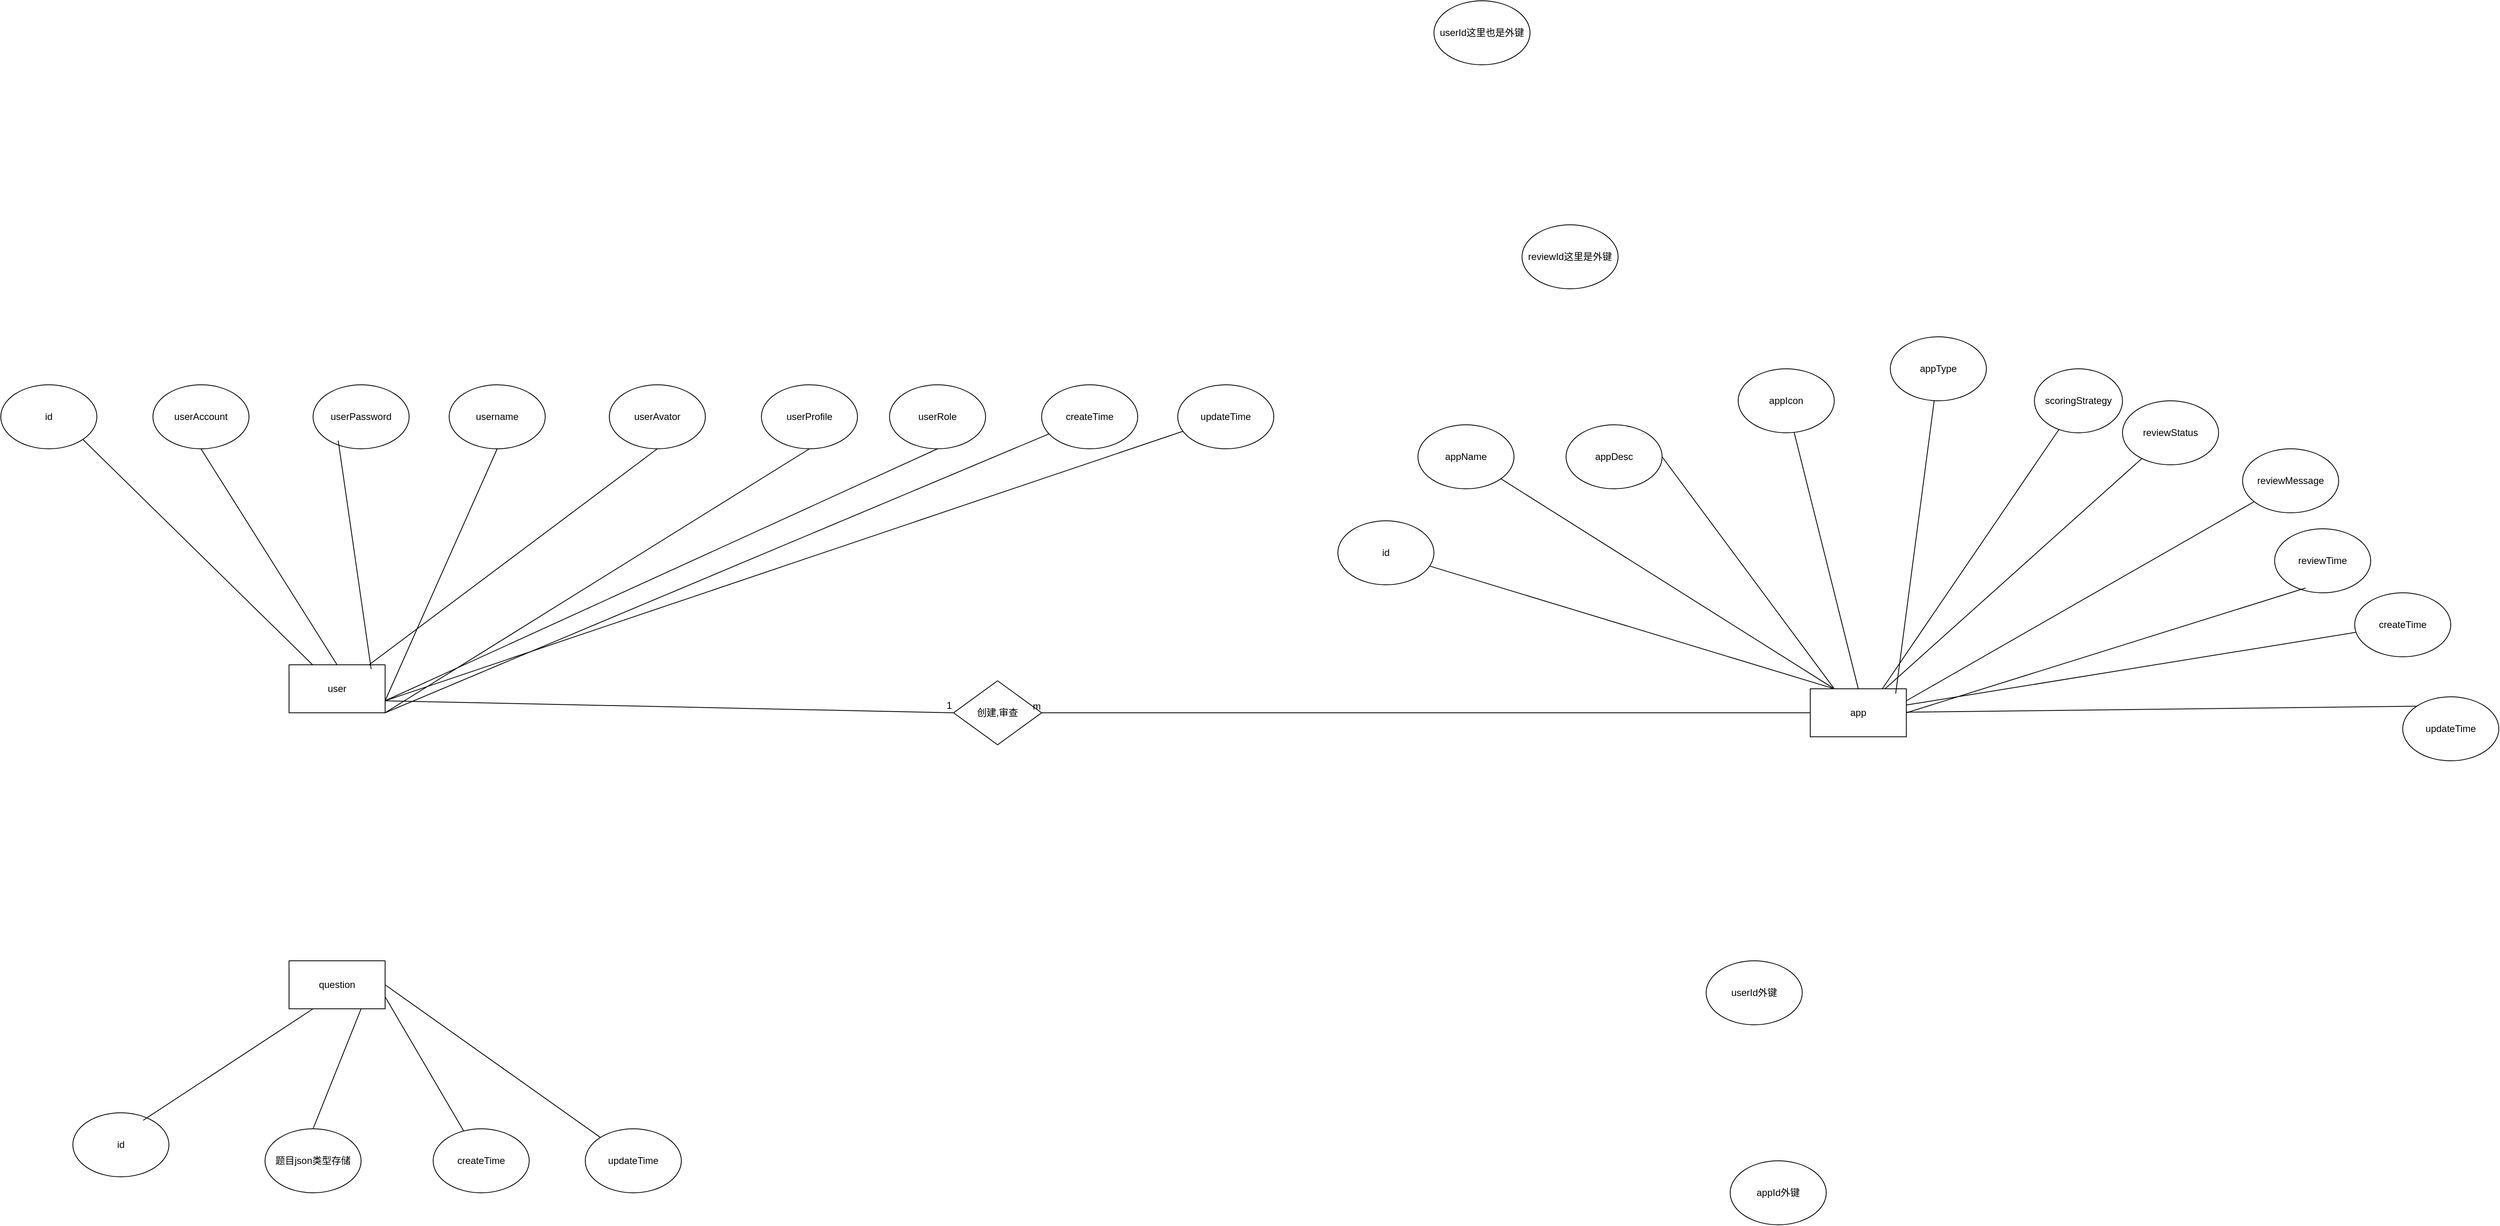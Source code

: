 <mxfile version="25.0.3">
  <diagram id="R2lEEEUBdFMjLlhIrx00" name="Page-1">
    <mxGraphModel dx="2636" dy="1469" grid="1" gridSize="10" guides="1" tooltips="1" connect="1" arrows="1" fold="1" page="1" pageScale="1" pageWidth="850" pageHeight="1100" math="0" shadow="0" extFonts="Permanent Marker^https://fonts.googleapis.com/css?family=Permanent+Marker">
      <root>
        <mxCell id="0" />
        <mxCell id="1" parent="0" />
        <mxCell id="K6a7c0_sba37CNrSZ4sq-1" value="app" style="rounded=0;whiteSpace=wrap;html=1;" vertex="1" parent="1">
          <mxGeometry x="2540" y="1420" width="120" height="60" as="geometry" />
        </mxCell>
        <mxCell id="K6a7c0_sba37CNrSZ4sq-2" value="id" style="ellipse;whiteSpace=wrap;html=1;" vertex="1" parent="1">
          <mxGeometry x="1950" y="1210" width="120" height="80" as="geometry" />
        </mxCell>
        <mxCell id="K6a7c0_sba37CNrSZ4sq-3" value="appName" style="ellipse;whiteSpace=wrap;html=1;" vertex="1" parent="1">
          <mxGeometry x="2050" y="1090" width="120" height="80" as="geometry" />
        </mxCell>
        <mxCell id="K6a7c0_sba37CNrSZ4sq-4" value="appDesc" style="ellipse;whiteSpace=wrap;html=1;" vertex="1" parent="1">
          <mxGeometry x="2235" y="1090" width="120" height="80" as="geometry" />
        </mxCell>
        <mxCell id="K6a7c0_sba37CNrSZ4sq-5" value="appIcon" style="ellipse;whiteSpace=wrap;html=1;" vertex="1" parent="1">
          <mxGeometry x="2450" y="1020" width="120" height="80" as="geometry" />
        </mxCell>
        <mxCell id="K6a7c0_sba37CNrSZ4sq-7" value="appType" style="ellipse;whiteSpace=wrap;html=1;" vertex="1" parent="1">
          <mxGeometry x="2640" y="980" width="120" height="80" as="geometry" />
        </mxCell>
        <mxCell id="K6a7c0_sba37CNrSZ4sq-8" value="scoringStrategy" style="ellipse;whiteSpace=wrap;html=1;" vertex="1" parent="1">
          <mxGeometry x="2820" y="1020" width="110" height="80" as="geometry" />
        </mxCell>
        <mxCell id="K6a7c0_sba37CNrSZ4sq-9" value="reviewStatus" style="ellipse;whiteSpace=wrap;html=1;" vertex="1" parent="1">
          <mxGeometry x="2930" y="1060" width="120" height="80" as="geometry" />
        </mxCell>
        <mxCell id="K6a7c0_sba37CNrSZ4sq-10" value="reviewMessage" style="ellipse;whiteSpace=wrap;html=1;" vertex="1" parent="1">
          <mxGeometry x="3080" y="1120" width="120" height="80" as="geometry" />
        </mxCell>
        <mxCell id="K6a7c0_sba37CNrSZ4sq-13" value="reviewId这里是外键" style="ellipse;whiteSpace=wrap;html=1;" vertex="1" parent="1">
          <mxGeometry x="2180" y="840" width="120" height="80" as="geometry" />
        </mxCell>
        <mxCell id="K6a7c0_sba37CNrSZ4sq-14" value="reviewTime" style="ellipse;whiteSpace=wrap;html=1;" vertex="1" parent="1">
          <mxGeometry x="3120" y="1220" width="120" height="80" as="geometry" />
        </mxCell>
        <mxCell id="K6a7c0_sba37CNrSZ4sq-15" value="userId这里也是外键" style="ellipse;whiteSpace=wrap;html=1;" vertex="1" parent="1">
          <mxGeometry x="2070" y="560" width="120" height="80" as="geometry" />
        </mxCell>
        <mxCell id="K6a7c0_sba37CNrSZ4sq-16" value="createTime" style="ellipse;whiteSpace=wrap;html=1;" vertex="1" parent="1">
          <mxGeometry x="3220" y="1300" width="120" height="80" as="geometry" />
        </mxCell>
        <mxCell id="K6a7c0_sba37CNrSZ4sq-17" value="updateTime" style="ellipse;whiteSpace=wrap;html=1;" vertex="1" parent="1">
          <mxGeometry x="3280" y="1430" width="120" height="80" as="geometry" />
        </mxCell>
        <mxCell id="K6a7c0_sba37CNrSZ4sq-20" value="" style="endArrow=none;html=1;rounded=0;entryX=0.25;entryY=0;entryDx=0;entryDy=0;" edge="1" parent="1" source="K6a7c0_sba37CNrSZ4sq-2" target="K6a7c0_sba37CNrSZ4sq-1">
          <mxGeometry width="50" height="50" relative="1" as="geometry">
            <mxPoint x="2390" y="1120" as="sourcePoint" />
            <mxPoint x="2440" y="1070" as="targetPoint" />
          </mxGeometry>
        </mxCell>
        <mxCell id="K6a7c0_sba37CNrSZ4sq-22" value="" style="endArrow=none;html=1;rounded=0;entryX=0.25;entryY=0;entryDx=0;entryDy=0;" edge="1" parent="1" source="K6a7c0_sba37CNrSZ4sq-3" target="K6a7c0_sba37CNrSZ4sq-1">
          <mxGeometry width="50" height="50" relative="1" as="geometry">
            <mxPoint x="2390" y="1120" as="sourcePoint" />
            <mxPoint x="2440" y="1070" as="targetPoint" />
          </mxGeometry>
        </mxCell>
        <mxCell id="K6a7c0_sba37CNrSZ4sq-24" value="" style="endArrow=none;html=1;rounded=0;exitX=1;exitY=0.5;exitDx=0;exitDy=0;entryX=0.25;entryY=0;entryDx=0;entryDy=0;" edge="1" parent="1" source="K6a7c0_sba37CNrSZ4sq-4" target="K6a7c0_sba37CNrSZ4sq-1">
          <mxGeometry width="50" height="50" relative="1" as="geometry">
            <mxPoint x="2390" y="1120" as="sourcePoint" />
            <mxPoint x="2560" y="1380" as="targetPoint" />
          </mxGeometry>
        </mxCell>
        <mxCell id="K6a7c0_sba37CNrSZ4sq-25" value="" style="endArrow=none;html=1;rounded=0;entryX=0.5;entryY=0;entryDx=0;entryDy=0;" edge="1" parent="1" source="K6a7c0_sba37CNrSZ4sq-5" target="K6a7c0_sba37CNrSZ4sq-1">
          <mxGeometry width="50" height="50" relative="1" as="geometry">
            <mxPoint x="3260" y="1390" as="sourcePoint" />
            <mxPoint x="3310" y="1340" as="targetPoint" />
          </mxGeometry>
        </mxCell>
        <mxCell id="K6a7c0_sba37CNrSZ4sq-26" value="" style="endArrow=none;html=1;rounded=0;entryX=0.889;entryY=0.1;entryDx=0;entryDy=0;entryPerimeter=0;" edge="1" parent="1" source="K6a7c0_sba37CNrSZ4sq-7" target="K6a7c0_sba37CNrSZ4sq-1">
          <mxGeometry width="50" height="50" relative="1" as="geometry">
            <mxPoint x="3260" y="1390" as="sourcePoint" />
            <mxPoint x="3310" y="1340" as="targetPoint" />
          </mxGeometry>
        </mxCell>
        <mxCell id="K6a7c0_sba37CNrSZ4sq-27" value="" style="endArrow=none;html=1;rounded=0;entryX=0.75;entryY=0;entryDx=0;entryDy=0;" edge="1" parent="1" source="K6a7c0_sba37CNrSZ4sq-8" target="K6a7c0_sba37CNrSZ4sq-1">
          <mxGeometry width="50" height="50" relative="1" as="geometry">
            <mxPoint x="3260" y="1390" as="sourcePoint" />
            <mxPoint x="3310" y="1340" as="targetPoint" />
          </mxGeometry>
        </mxCell>
        <mxCell id="K6a7c0_sba37CNrSZ4sq-28" value="" style="endArrow=none;html=1;rounded=0;" edge="1" parent="1" source="K6a7c0_sba37CNrSZ4sq-9" target="K6a7c0_sba37CNrSZ4sq-1">
          <mxGeometry width="50" height="50" relative="1" as="geometry">
            <mxPoint x="3260" y="1390" as="sourcePoint" />
            <mxPoint x="3310" y="1340" as="targetPoint" />
          </mxGeometry>
        </mxCell>
        <mxCell id="K6a7c0_sba37CNrSZ4sq-29" value="" style="endArrow=none;html=1;rounded=0;entryX=1;entryY=0.25;entryDx=0;entryDy=0;" edge="1" parent="1" source="K6a7c0_sba37CNrSZ4sq-10" target="K6a7c0_sba37CNrSZ4sq-1">
          <mxGeometry width="50" height="50" relative="1" as="geometry">
            <mxPoint x="3260" y="1390" as="sourcePoint" />
            <mxPoint x="3310" y="1340" as="targetPoint" />
          </mxGeometry>
        </mxCell>
        <mxCell id="K6a7c0_sba37CNrSZ4sq-30" value="" style="endArrow=none;html=1;rounded=0;exitX=0.322;exitY=0.925;exitDx=0;exitDy=0;exitPerimeter=0;entryX=1;entryY=0.5;entryDx=0;entryDy=0;" edge="1" parent="1" source="K6a7c0_sba37CNrSZ4sq-14" target="K6a7c0_sba37CNrSZ4sq-1">
          <mxGeometry width="50" height="50" relative="1" as="geometry">
            <mxPoint x="3260" y="1390" as="sourcePoint" />
            <mxPoint x="3310" y="1340" as="targetPoint" />
          </mxGeometry>
        </mxCell>
        <mxCell id="K6a7c0_sba37CNrSZ4sq-31" value="" style="endArrow=none;html=1;rounded=0;" edge="1" parent="1" source="K6a7c0_sba37CNrSZ4sq-16" target="K6a7c0_sba37CNrSZ4sq-1">
          <mxGeometry width="50" height="50" relative="1" as="geometry">
            <mxPoint x="3260" y="1390" as="sourcePoint" />
            <mxPoint x="3310" y="1340" as="targetPoint" />
          </mxGeometry>
        </mxCell>
        <mxCell id="K6a7c0_sba37CNrSZ4sq-32" value="" style="endArrow=none;html=1;rounded=0;exitX=0;exitY=0;exitDx=0;exitDy=0;" edge="1" parent="1" source="K6a7c0_sba37CNrSZ4sq-17" target="K6a7c0_sba37CNrSZ4sq-1">
          <mxGeometry width="50" height="50" relative="1" as="geometry">
            <mxPoint x="3260" y="1390" as="sourcePoint" />
            <mxPoint x="3310" y="1340" as="targetPoint" />
          </mxGeometry>
        </mxCell>
        <mxCell id="K6a7c0_sba37CNrSZ4sq-33" value="user" style="rounded=0;whiteSpace=wrap;html=1;" vertex="1" parent="1">
          <mxGeometry x="640" y="1390" width="120" height="60" as="geometry" />
        </mxCell>
        <mxCell id="K6a7c0_sba37CNrSZ4sq-34" value="id" style="ellipse;whiteSpace=wrap;html=1;" vertex="1" parent="1">
          <mxGeometry x="280" y="1040" width="120" height="80" as="geometry" />
        </mxCell>
        <mxCell id="K6a7c0_sba37CNrSZ4sq-35" value="userAccount" style="ellipse;whiteSpace=wrap;html=1;" vertex="1" parent="1">
          <mxGeometry x="470" y="1040" width="120" height="80" as="geometry" />
        </mxCell>
        <mxCell id="K6a7c0_sba37CNrSZ4sq-36" value="userPassword" style="ellipse;whiteSpace=wrap;html=1;" vertex="1" parent="1">
          <mxGeometry x="670" y="1040" width="120" height="80" as="geometry" />
        </mxCell>
        <mxCell id="K6a7c0_sba37CNrSZ4sq-37" value="username" style="ellipse;whiteSpace=wrap;html=1;" vertex="1" parent="1">
          <mxGeometry x="840" y="1040" width="120" height="80" as="geometry" />
        </mxCell>
        <mxCell id="K6a7c0_sba37CNrSZ4sq-40" value="userAvator" style="ellipse;whiteSpace=wrap;html=1;" vertex="1" parent="1">
          <mxGeometry x="1040" y="1040" width="120" height="80" as="geometry" />
        </mxCell>
        <mxCell id="K6a7c0_sba37CNrSZ4sq-41" value="userProfile" style="ellipse;whiteSpace=wrap;html=1;" vertex="1" parent="1">
          <mxGeometry x="1230" y="1040" width="120" height="80" as="geometry" />
        </mxCell>
        <mxCell id="K6a7c0_sba37CNrSZ4sq-42" value="userRole" style="ellipse;whiteSpace=wrap;html=1;" vertex="1" parent="1">
          <mxGeometry x="1390" y="1040" width="120" height="80" as="geometry" />
        </mxCell>
        <mxCell id="K6a7c0_sba37CNrSZ4sq-43" value="createTime" style="ellipse;whiteSpace=wrap;html=1;" vertex="1" parent="1">
          <mxGeometry x="1580" y="1040" width="120" height="80" as="geometry" />
        </mxCell>
        <mxCell id="K6a7c0_sba37CNrSZ4sq-44" value="updateTime" style="ellipse;whiteSpace=wrap;html=1;" vertex="1" parent="1">
          <mxGeometry x="1750" y="1040" width="120" height="80" as="geometry" />
        </mxCell>
        <mxCell id="K6a7c0_sba37CNrSZ4sq-45" value="" style="endArrow=none;html=1;rounded=0;exitX=1;exitY=1;exitDx=0;exitDy=0;" edge="1" parent="1" source="K6a7c0_sba37CNrSZ4sq-34" target="K6a7c0_sba37CNrSZ4sq-33">
          <mxGeometry width="50" height="50" relative="1" as="geometry">
            <mxPoint x="660" y="950" as="sourcePoint" />
            <mxPoint x="710" y="900" as="targetPoint" />
          </mxGeometry>
        </mxCell>
        <mxCell id="K6a7c0_sba37CNrSZ4sq-46" value="" style="endArrow=none;html=1;rounded=0;exitX=0.5;exitY=1;exitDx=0;exitDy=0;entryX=0.5;entryY=0;entryDx=0;entryDy=0;" edge="1" parent="1" source="K6a7c0_sba37CNrSZ4sq-35" target="K6a7c0_sba37CNrSZ4sq-33">
          <mxGeometry width="50" height="50" relative="1" as="geometry">
            <mxPoint x="660" y="950" as="sourcePoint" />
            <mxPoint x="710" y="900" as="targetPoint" />
          </mxGeometry>
        </mxCell>
        <mxCell id="K6a7c0_sba37CNrSZ4sq-47" value="" style="endArrow=none;html=1;rounded=0;entryX=0.262;entryY=0.872;entryDx=0;entryDy=0;entryPerimeter=0;exitX=0.855;exitY=0.089;exitDx=0;exitDy=0;exitPerimeter=0;" edge="1" parent="1" source="K6a7c0_sba37CNrSZ4sq-33" target="K6a7c0_sba37CNrSZ4sq-36">
          <mxGeometry width="50" height="50" relative="1" as="geometry">
            <mxPoint x="550" y="1100" as="sourcePoint" />
            <mxPoint x="600" y="1050" as="targetPoint" />
          </mxGeometry>
        </mxCell>
        <mxCell id="K6a7c0_sba37CNrSZ4sq-48" value="" style="endArrow=none;html=1;rounded=0;exitX=1;exitY=0.75;exitDx=0;exitDy=0;entryX=0.5;entryY=1;entryDx=0;entryDy=0;" edge="1" parent="1" source="K6a7c0_sba37CNrSZ4sq-33" target="K6a7c0_sba37CNrSZ4sq-37">
          <mxGeometry width="50" height="50" relative="1" as="geometry">
            <mxPoint x="860" y="1140" as="sourcePoint" />
            <mxPoint x="910" y="1090" as="targetPoint" />
          </mxGeometry>
        </mxCell>
        <mxCell id="K6a7c0_sba37CNrSZ4sq-49" value="" style="endArrow=none;html=1;rounded=0;entryX=0.5;entryY=1;entryDx=0;entryDy=0;" edge="1" parent="1" source="K6a7c0_sba37CNrSZ4sq-33" target="K6a7c0_sba37CNrSZ4sq-40">
          <mxGeometry width="50" height="50" relative="1" as="geometry">
            <mxPoint x="580" y="1270" as="sourcePoint" />
            <mxPoint x="850" y="1260" as="targetPoint" />
          </mxGeometry>
        </mxCell>
        <mxCell id="K6a7c0_sba37CNrSZ4sq-50" value="" style="endArrow=none;html=1;rounded=0;entryX=0.5;entryY=1;entryDx=0;entryDy=0;exitX=1;exitY=1;exitDx=0;exitDy=0;" edge="1" parent="1" source="K6a7c0_sba37CNrSZ4sq-33" target="K6a7c0_sba37CNrSZ4sq-41">
          <mxGeometry width="50" height="50" relative="1" as="geometry">
            <mxPoint x="960" y="1270" as="sourcePoint" />
            <mxPoint x="1010" y="1220" as="targetPoint" />
          </mxGeometry>
        </mxCell>
        <mxCell id="K6a7c0_sba37CNrSZ4sq-51" value="" style="endArrow=none;html=1;rounded=0;entryX=0.5;entryY=1;entryDx=0;entryDy=0;exitX=1;exitY=0.75;exitDx=0;exitDy=0;" edge="1" parent="1" source="K6a7c0_sba37CNrSZ4sq-33" target="K6a7c0_sba37CNrSZ4sq-42">
          <mxGeometry width="50" height="50" relative="1" as="geometry">
            <mxPoint x="1300" y="1290" as="sourcePoint" />
            <mxPoint x="1350" y="1240" as="targetPoint" />
          </mxGeometry>
        </mxCell>
        <mxCell id="K6a7c0_sba37CNrSZ4sq-52" value="" style="endArrow=none;html=1;rounded=0;exitX=1;exitY=1;exitDx=0;exitDy=0;" edge="1" parent="1" source="K6a7c0_sba37CNrSZ4sq-33" target="K6a7c0_sba37CNrSZ4sq-43">
          <mxGeometry width="50" height="50" relative="1" as="geometry">
            <mxPoint x="1300" y="1390" as="sourcePoint" />
            <mxPoint x="1350" y="1340" as="targetPoint" />
          </mxGeometry>
        </mxCell>
        <mxCell id="K6a7c0_sba37CNrSZ4sq-53" value="" style="endArrow=none;html=1;rounded=0;exitX=1;exitY=0.75;exitDx=0;exitDy=0;" edge="1" parent="1" source="K6a7c0_sba37CNrSZ4sq-33" target="K6a7c0_sba37CNrSZ4sq-44">
          <mxGeometry width="50" height="50" relative="1" as="geometry">
            <mxPoint x="1510" y="1330" as="sourcePoint" />
            <mxPoint x="1560" y="1280" as="targetPoint" />
          </mxGeometry>
        </mxCell>
        <mxCell id="K6a7c0_sba37CNrSZ4sq-54" value="创建,审查" style="rhombus;whiteSpace=wrap;html=1;" vertex="1" parent="1">
          <mxGeometry x="1470" y="1410" width="110" height="80" as="geometry" />
        </mxCell>
        <mxCell id="K6a7c0_sba37CNrSZ4sq-64" value="" style="endArrow=none;html=1;rounded=0;exitX=1;exitY=0.75;exitDx=0;exitDy=0;entryX=0;entryY=0.5;entryDx=0;entryDy=0;" edge="1" parent="1" source="K6a7c0_sba37CNrSZ4sq-33" target="K6a7c0_sba37CNrSZ4sq-54">
          <mxGeometry relative="1" as="geometry">
            <mxPoint x="860" y="1440" as="sourcePoint" />
            <mxPoint x="1020" y="1440" as="targetPoint" />
          </mxGeometry>
        </mxCell>
        <mxCell id="K6a7c0_sba37CNrSZ4sq-65" value="1" style="resizable=0;html=1;whiteSpace=wrap;align=right;verticalAlign=bottom;" connectable="0" vertex="1" parent="K6a7c0_sba37CNrSZ4sq-64">
          <mxGeometry x="1" relative="1" as="geometry" />
        </mxCell>
        <mxCell id="K6a7c0_sba37CNrSZ4sq-66" value="" style="endArrow=none;html=1;rounded=0;entryX=1;entryY=0.5;entryDx=0;entryDy=0;exitX=0;exitY=0.5;exitDx=0;exitDy=0;" edge="1" parent="1" source="K6a7c0_sba37CNrSZ4sq-1" target="K6a7c0_sba37CNrSZ4sq-54">
          <mxGeometry relative="1" as="geometry">
            <mxPoint x="1930" y="1420" as="sourcePoint" />
            <mxPoint x="2090" y="1420" as="targetPoint" />
          </mxGeometry>
        </mxCell>
        <mxCell id="K6a7c0_sba37CNrSZ4sq-67" value="m" style="resizable=0;html=1;whiteSpace=wrap;align=right;verticalAlign=bottom;" connectable="0" vertex="1" parent="K6a7c0_sba37CNrSZ4sq-66">
          <mxGeometry x="1" relative="1" as="geometry" />
        </mxCell>
        <mxCell id="K6a7c0_sba37CNrSZ4sq-68" value="question" style="rounded=0;whiteSpace=wrap;html=1;" vertex="1" parent="1">
          <mxGeometry x="640" y="1760" width="120" height="60" as="geometry" />
        </mxCell>
        <mxCell id="K6a7c0_sba37CNrSZ4sq-69" value="id" style="ellipse;whiteSpace=wrap;html=1;" vertex="1" parent="1">
          <mxGeometry x="370" y="1950" width="120" height="80" as="geometry" />
        </mxCell>
        <mxCell id="K6a7c0_sba37CNrSZ4sq-70" value="题目json类型存储" style="ellipse;whiteSpace=wrap;html=1;" vertex="1" parent="1">
          <mxGeometry x="610" y="1970" width="120" height="80" as="geometry" />
        </mxCell>
        <mxCell id="K6a7c0_sba37CNrSZ4sq-71" value="appId外键" style="ellipse;whiteSpace=wrap;html=1;" vertex="1" parent="1">
          <mxGeometry x="2440" y="2010" width="120" height="80" as="geometry" />
        </mxCell>
        <mxCell id="K6a7c0_sba37CNrSZ4sq-72" value="userId外键" style="ellipse;whiteSpace=wrap;html=1;" vertex="1" parent="1">
          <mxGeometry x="2410" y="1760" width="120" height="80" as="geometry" />
        </mxCell>
        <mxCell id="K6a7c0_sba37CNrSZ4sq-73" value="createTime" style="ellipse;whiteSpace=wrap;html=1;" vertex="1" parent="1">
          <mxGeometry x="820" y="1970" width="120" height="80" as="geometry" />
        </mxCell>
        <mxCell id="K6a7c0_sba37CNrSZ4sq-74" value="updateTime" style="ellipse;whiteSpace=wrap;html=1;" vertex="1" parent="1">
          <mxGeometry x="1010" y="1970" width="120" height="80" as="geometry" />
        </mxCell>
        <mxCell id="K6a7c0_sba37CNrSZ4sq-75" value="" style="endArrow=none;html=1;rounded=0;exitX=0.732;exitY=0.117;exitDx=0;exitDy=0;exitPerimeter=0;entryX=0.25;entryY=1;entryDx=0;entryDy=0;" edge="1" parent="1" source="K6a7c0_sba37CNrSZ4sq-69" target="K6a7c0_sba37CNrSZ4sq-68">
          <mxGeometry width="50" height="50" relative="1" as="geometry">
            <mxPoint x="640" y="1900" as="sourcePoint" />
            <mxPoint x="690" y="1850" as="targetPoint" />
          </mxGeometry>
        </mxCell>
        <mxCell id="K6a7c0_sba37CNrSZ4sq-76" value="" style="endArrow=none;html=1;rounded=0;entryX=0.75;entryY=1;entryDx=0;entryDy=0;exitX=0.5;exitY=0;exitDx=0;exitDy=0;" edge="1" parent="1" source="K6a7c0_sba37CNrSZ4sq-70" target="K6a7c0_sba37CNrSZ4sq-68">
          <mxGeometry width="50" height="50" relative="1" as="geometry">
            <mxPoint x="680" y="1950" as="sourcePoint" />
            <mxPoint x="730" y="1900" as="targetPoint" />
          </mxGeometry>
        </mxCell>
        <mxCell id="K6a7c0_sba37CNrSZ4sq-78" value="" style="endArrow=none;html=1;rounded=0;entryX=1;entryY=0.75;entryDx=0;entryDy=0;" edge="1" parent="1" source="K6a7c0_sba37CNrSZ4sq-73" target="K6a7c0_sba37CNrSZ4sq-68">
          <mxGeometry width="50" height="50" relative="1" as="geometry">
            <mxPoint x="760" y="1930" as="sourcePoint" />
            <mxPoint x="810" y="1880" as="targetPoint" />
          </mxGeometry>
        </mxCell>
        <mxCell id="K6a7c0_sba37CNrSZ4sq-80" value="" style="endArrow=none;html=1;rounded=0;entryX=1;entryY=0.5;entryDx=0;entryDy=0;" edge="1" parent="1" source="K6a7c0_sba37CNrSZ4sq-74" target="K6a7c0_sba37CNrSZ4sq-68">
          <mxGeometry width="50" height="50" relative="1" as="geometry">
            <mxPoint x="900" y="1860" as="sourcePoint" />
            <mxPoint x="950" y="1810" as="targetPoint" />
          </mxGeometry>
        </mxCell>
      </root>
    </mxGraphModel>
  </diagram>
</mxfile>
